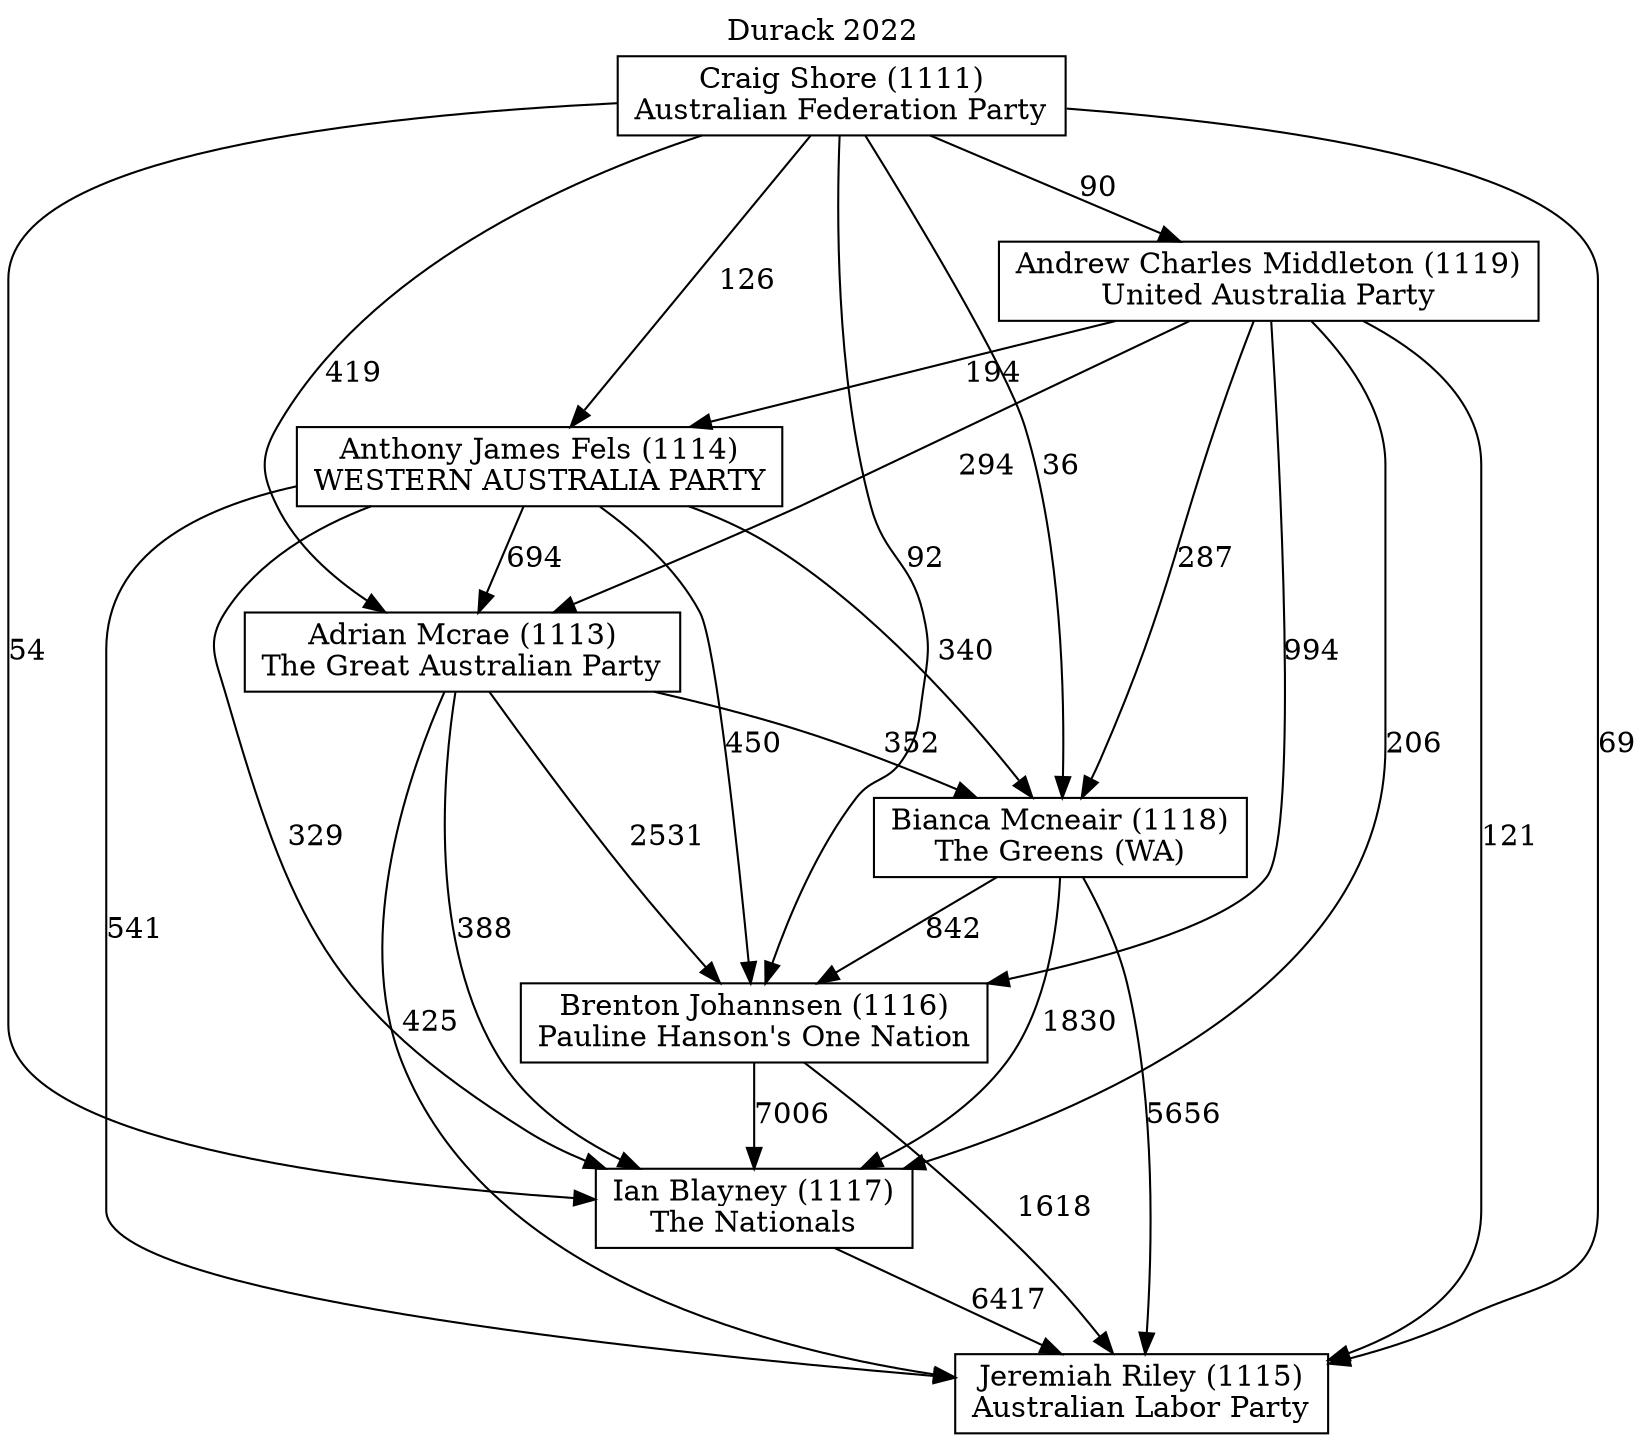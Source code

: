 // House preference flow
digraph "Jeremiah Riley (1115)_Durack_2022" {
	graph [label="Durack 2022" labelloc=t mclimit=10]
	node [shape=box]
	"Adrian Mcrae (1113)" [label="Adrian Mcrae (1113)
The Great Australian Party"]
	"Andrew Charles Middleton (1119)" [label="Andrew Charles Middleton (1119)
United Australia Party"]
	"Anthony James Fels (1114)" [label="Anthony James Fels (1114)
WESTERN AUSTRALIA PARTY"]
	"Bianca Mcneair (1118)" [label="Bianca Mcneair (1118)
The Greens (WA)"]
	"Brenton Johannsen (1116)" [label="Brenton Johannsen (1116)
Pauline Hanson's One Nation"]
	"Craig Shore (1111)" [label="Craig Shore (1111)
Australian Federation Party"]
	"Ian Blayney (1117)" [label="Ian Blayney (1117)
The Nationals"]
	"Jeremiah Riley (1115)" [label="Jeremiah Riley (1115)
Australian Labor Party"]
	"Adrian Mcrae (1113)" -> "Bianca Mcneair (1118)" [label=352]
	"Adrian Mcrae (1113)" -> "Brenton Johannsen (1116)" [label=2531]
	"Adrian Mcrae (1113)" -> "Ian Blayney (1117)" [label=388]
	"Adrian Mcrae (1113)" -> "Jeremiah Riley (1115)" [label=425]
	"Andrew Charles Middleton (1119)" -> "Adrian Mcrae (1113)" [label=294]
	"Andrew Charles Middleton (1119)" -> "Anthony James Fels (1114)" [label=194]
	"Andrew Charles Middleton (1119)" -> "Bianca Mcneair (1118)" [label=287]
	"Andrew Charles Middleton (1119)" -> "Brenton Johannsen (1116)" [label=994]
	"Andrew Charles Middleton (1119)" -> "Ian Blayney (1117)" [label=206]
	"Andrew Charles Middleton (1119)" -> "Jeremiah Riley (1115)" [label=121]
	"Anthony James Fels (1114)" -> "Adrian Mcrae (1113)" [label=694]
	"Anthony James Fels (1114)" -> "Bianca Mcneair (1118)" [label=340]
	"Anthony James Fels (1114)" -> "Brenton Johannsen (1116)" [label=450]
	"Anthony James Fels (1114)" -> "Ian Blayney (1117)" [label=329]
	"Anthony James Fels (1114)" -> "Jeremiah Riley (1115)" [label=541]
	"Bianca Mcneair (1118)" -> "Brenton Johannsen (1116)" [label=842]
	"Bianca Mcneair (1118)" -> "Ian Blayney (1117)" [label=1830]
	"Bianca Mcneair (1118)" -> "Jeremiah Riley (1115)" [label=5656]
	"Brenton Johannsen (1116)" -> "Ian Blayney (1117)" [label=7006]
	"Brenton Johannsen (1116)" -> "Jeremiah Riley (1115)" [label=1618]
	"Craig Shore (1111)" -> "Adrian Mcrae (1113)" [label=419]
	"Craig Shore (1111)" -> "Andrew Charles Middleton (1119)" [label=90]
	"Craig Shore (1111)" -> "Anthony James Fels (1114)" [label=126]
	"Craig Shore (1111)" -> "Bianca Mcneair (1118)" [label=36]
	"Craig Shore (1111)" -> "Brenton Johannsen (1116)" [label=92]
	"Craig Shore (1111)" -> "Ian Blayney (1117)" [label=54]
	"Craig Shore (1111)" -> "Jeremiah Riley (1115)" [label=69]
	"Ian Blayney (1117)" -> "Jeremiah Riley (1115)" [label=6417]
}
